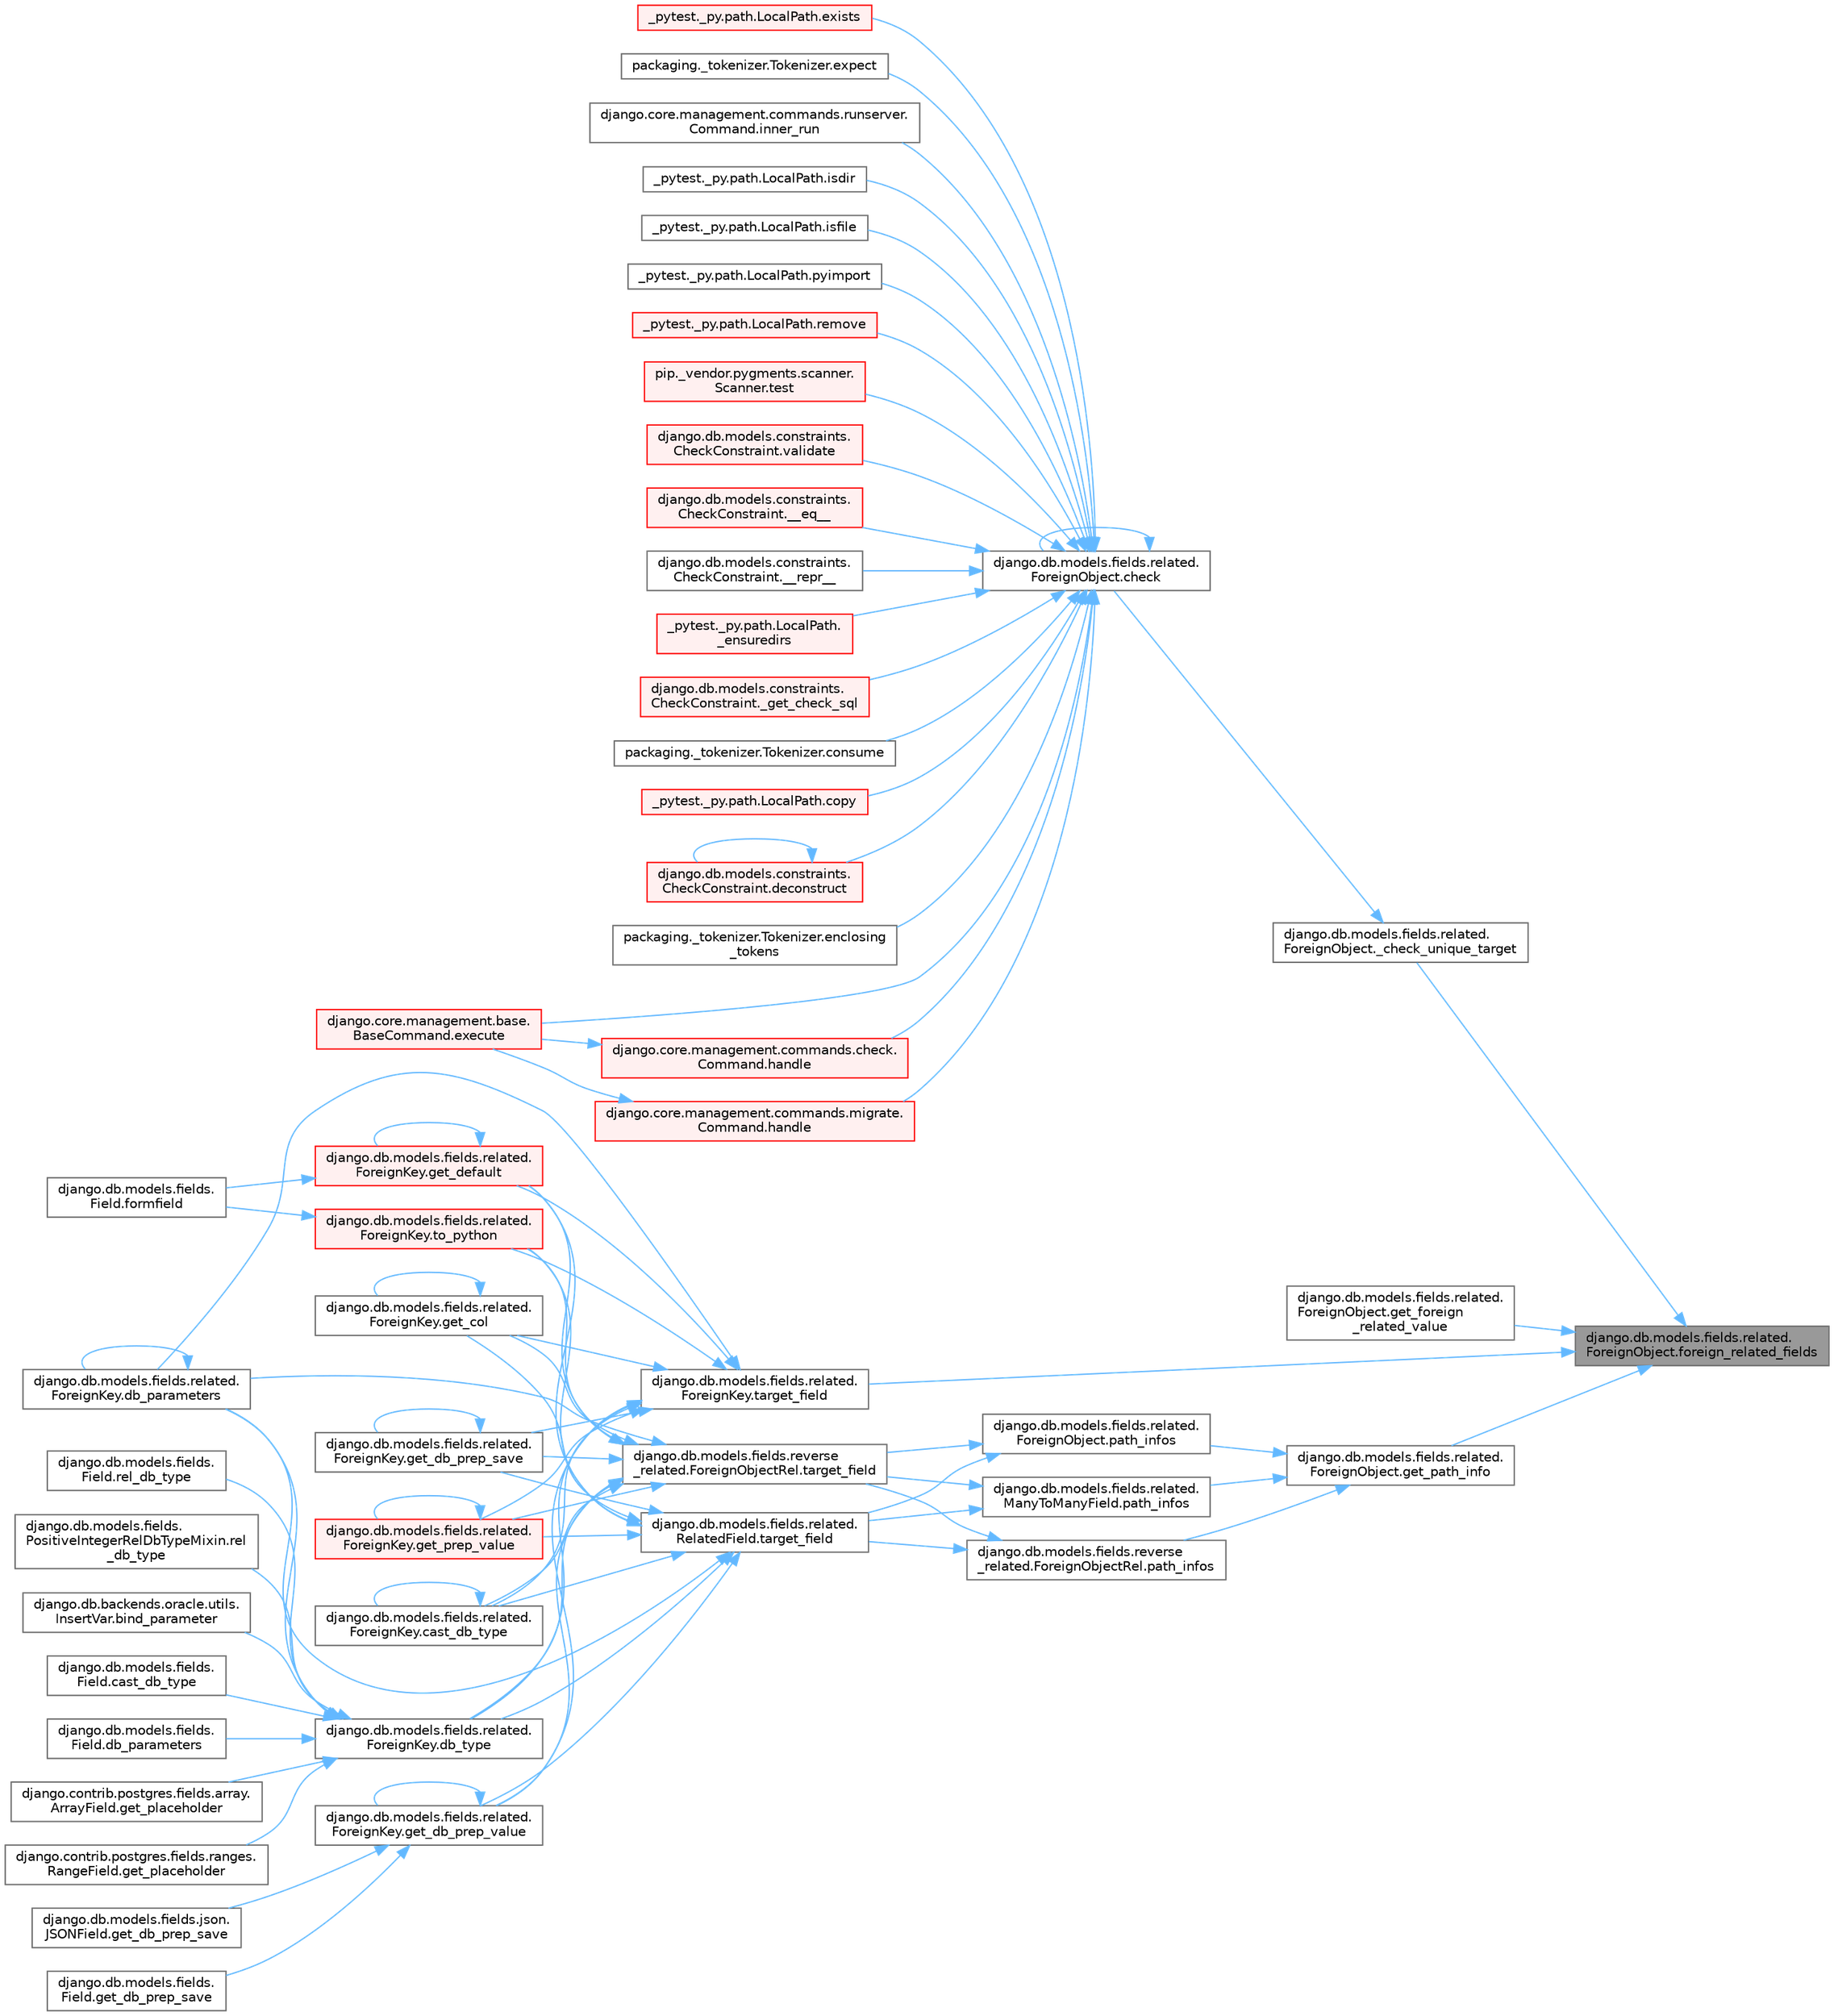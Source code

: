 digraph "django.db.models.fields.related.ForeignObject.foreign_related_fields"
{
 // LATEX_PDF_SIZE
  bgcolor="transparent";
  edge [fontname=Helvetica,fontsize=10,labelfontname=Helvetica,labelfontsize=10];
  node [fontname=Helvetica,fontsize=10,shape=box,height=0.2,width=0.4];
  rankdir="RL";
  Node1 [id="Node000001",label="django.db.models.fields.related.\lForeignObject.foreign_related_fields",height=0.2,width=0.4,color="gray40", fillcolor="grey60", style="filled", fontcolor="black",tooltip=" "];
  Node1 -> Node2 [id="edge1_Node000001_Node000002",dir="back",color="steelblue1",style="solid",tooltip=" "];
  Node2 [id="Node000002",label="django.db.models.fields.related.\lForeignObject._check_unique_target",height=0.2,width=0.4,color="grey40", fillcolor="white", style="filled",URL="$classdjango_1_1db_1_1models_1_1fields_1_1related_1_1_foreign_object.html#a4ed492942d8b8e2da8d7e9e49f7726e2",tooltip=" "];
  Node2 -> Node3 [id="edge2_Node000002_Node000003",dir="back",color="steelblue1",style="solid",tooltip=" "];
  Node3 [id="Node000003",label="django.db.models.fields.related.\lForeignObject.check",height=0.2,width=0.4,color="grey40", fillcolor="white", style="filled",URL="$classdjango_1_1db_1_1models_1_1fields_1_1related_1_1_foreign_object.html#a3f86b34db6a0c837940fd06a738f8874",tooltip=" "];
  Node3 -> Node4 [id="edge3_Node000003_Node000004",dir="back",color="steelblue1",style="solid",tooltip=" "];
  Node4 [id="Node000004",label="django.db.models.constraints.\lCheckConstraint.__eq__",height=0.2,width=0.4,color="red", fillcolor="#FFF0F0", style="filled",URL="$classdjango_1_1db_1_1models_1_1constraints_1_1_check_constraint.html#a55875a553e53009967129f8b8a269475",tooltip=" "];
  Node3 -> Node13 [id="edge4_Node000003_Node000013",dir="back",color="steelblue1",style="solid",tooltip=" "];
  Node13 [id="Node000013",label="django.db.models.constraints.\lCheckConstraint.__repr__",height=0.2,width=0.4,color="grey40", fillcolor="white", style="filled",URL="$classdjango_1_1db_1_1models_1_1constraints_1_1_check_constraint.html#a5ee1e990e7235f77706fa7da45651b5f",tooltip=" "];
  Node3 -> Node14 [id="edge5_Node000003_Node000014",dir="back",color="steelblue1",style="solid",tooltip=" "];
  Node14 [id="Node000014",label="_pytest._py.path.LocalPath.\l_ensuredirs",height=0.2,width=0.4,color="red", fillcolor="#FFF0F0", style="filled",URL="$class__pytest_1_1__py_1_1path_1_1_local_path.html#a0fa56f7616aa9008fbda709b5bd46302",tooltip=" "];
  Node3 -> Node741 [id="edge6_Node000003_Node000741",dir="back",color="steelblue1",style="solid",tooltip=" "];
  Node741 [id="Node000741",label="django.db.models.constraints.\lCheckConstraint._get_check_sql",height=0.2,width=0.4,color="red", fillcolor="#FFF0F0", style="filled",URL="$classdjango_1_1db_1_1models_1_1constraints_1_1_check_constraint.html#ab552e7a1f32342445fc3de884f6602fa",tooltip=" "];
  Node3 -> Node3 [id="edge7_Node000003_Node000003",dir="back",color="steelblue1",style="solid",tooltip=" "];
  Node3 -> Node729 [id="edge8_Node000003_Node000729",dir="back",color="steelblue1",style="solid",tooltip=" "];
  Node729 [id="Node000729",label="packaging._tokenizer.Tokenizer.consume",height=0.2,width=0.4,color="grey40", fillcolor="white", style="filled",URL="$classpackaging_1_1__tokenizer_1_1_tokenizer.html#aff74eaccaae690982aaaba5cb9a4d051",tooltip=" "];
  Node3 -> Node16 [id="edge9_Node000003_Node000016",dir="back",color="steelblue1",style="solid",tooltip=" "];
  Node16 [id="Node000016",label="_pytest._py.path.LocalPath.copy",height=0.2,width=0.4,color="red", fillcolor="#FFF0F0", style="filled",URL="$class__pytest_1_1__py_1_1path_1_1_local_path.html#a9eeecae0b90a7147e6bf23d6ea8fc6c0",tooltip=" "];
  Node3 -> Node744 [id="edge10_Node000003_Node000744",dir="back",color="steelblue1",style="solid",tooltip=" "];
  Node744 [id="Node000744",label="django.db.models.constraints.\lCheckConstraint.deconstruct",height=0.2,width=0.4,color="red", fillcolor="#FFF0F0", style="filled",URL="$classdjango_1_1db_1_1models_1_1constraints_1_1_check_constraint.html#ac92574d84d50d54d9cffa5abb756b970",tooltip=" "];
  Node744 -> Node744 [id="edge11_Node000744_Node000744",dir="back",color="steelblue1",style="solid",tooltip=" "];
  Node3 -> Node745 [id="edge12_Node000003_Node000745",dir="back",color="steelblue1",style="solid",tooltip=" "];
  Node745 [id="Node000745",label="packaging._tokenizer.Tokenizer.enclosing\l_tokens",height=0.2,width=0.4,color="grey40", fillcolor="white", style="filled",URL="$classpackaging_1_1__tokenizer_1_1_tokenizer.html#a27f8cfa7a5ed91e0cba1923b9b18da3d",tooltip=" "];
  Node3 -> Node746 [id="edge13_Node000003_Node000746",dir="back",color="steelblue1",style="solid",tooltip=" "];
  Node746 [id="Node000746",label="django.core.management.base.\lBaseCommand.execute",height=0.2,width=0.4,color="red", fillcolor="#FFF0F0", style="filled",URL="$classdjango_1_1core_1_1management_1_1base_1_1_base_command.html#a5621c1fb51be6a2deff6777d90c25ee0",tooltip=" "];
  Node3 -> Node747 [id="edge14_Node000003_Node000747",dir="back",color="steelblue1",style="solid",tooltip=" "];
  Node747 [id="Node000747",label="_pytest._py.path.LocalPath.exists",height=0.2,width=0.4,color="red", fillcolor="#FFF0F0", style="filled",URL="$class__pytest_1_1__py_1_1path_1_1_local_path.html#a3fbaec6b6f93562fa73a23530e92d148",tooltip=" "];
  Node3 -> Node748 [id="edge15_Node000003_Node000748",dir="back",color="steelblue1",style="solid",tooltip=" "];
  Node748 [id="Node000748",label="packaging._tokenizer.Tokenizer.expect",height=0.2,width=0.4,color="grey40", fillcolor="white", style="filled",URL="$classpackaging_1_1__tokenizer_1_1_tokenizer.html#a151b21b99f387eddd422cd0dcf2064dd",tooltip=" "];
  Node3 -> Node749 [id="edge16_Node000003_Node000749",dir="back",color="steelblue1",style="solid",tooltip=" "];
  Node749 [id="Node000749",label="django.core.management.commands.check.\lCommand.handle",height=0.2,width=0.4,color="red", fillcolor="#FFF0F0", style="filled",URL="$classdjango_1_1core_1_1management_1_1commands_1_1check_1_1_command.html#a4170f8ebcb94254dfffabf874e7c8a37",tooltip=" "];
  Node749 -> Node746 [id="edge17_Node000749_Node000746",dir="back",color="steelblue1",style="solid",tooltip=" "];
  Node3 -> Node879 [id="edge18_Node000003_Node000879",dir="back",color="steelblue1",style="solid",tooltip=" "];
  Node879 [id="Node000879",label="django.core.management.commands.migrate.\lCommand.handle",height=0.2,width=0.4,color="red", fillcolor="#FFF0F0", style="filled",URL="$classdjango_1_1core_1_1management_1_1commands_1_1migrate_1_1_command.html#a659ec347367471d5c828fc3520ebc0fa",tooltip=" "];
  Node879 -> Node746 [id="edge19_Node000879_Node000746",dir="back",color="steelblue1",style="solid",tooltip=" "];
  Node3 -> Node984 [id="edge20_Node000003_Node000984",dir="back",color="steelblue1",style="solid",tooltip=" "];
  Node984 [id="Node000984",label="django.core.management.commands.runserver.\lCommand.inner_run",height=0.2,width=0.4,color="grey40", fillcolor="white", style="filled",URL="$classdjango_1_1core_1_1management_1_1commands_1_1runserver_1_1_command.html#acfb4f8a23c7de4b2d14ba1acbe99e76c",tooltip=" "];
  Node3 -> Node1009 [id="edge21_Node000003_Node001009",dir="back",color="steelblue1",style="solid",tooltip=" "];
  Node1009 [id="Node001009",label="_pytest._py.path.LocalPath.isdir",height=0.2,width=0.4,color="grey40", fillcolor="white", style="filled",URL="$class__pytest_1_1__py_1_1path_1_1_local_path.html#a72eece012fd05a880c867add66eee8ed",tooltip=" "];
  Node3 -> Node1010 [id="edge22_Node000003_Node001010",dir="back",color="steelblue1",style="solid",tooltip=" "];
  Node1010 [id="Node001010",label="_pytest._py.path.LocalPath.isfile",height=0.2,width=0.4,color="grey40", fillcolor="white", style="filled",URL="$class__pytest_1_1__py_1_1path_1_1_local_path.html#a497c5830417224b5ca601bc706ed40fc",tooltip=" "];
  Node3 -> Node1011 [id="edge23_Node000003_Node001011",dir="back",color="steelblue1",style="solid",tooltip=" "];
  Node1011 [id="Node001011",label="_pytest._py.path.LocalPath.pyimport",height=0.2,width=0.4,color="grey40", fillcolor="white", style="filled",URL="$class__pytest_1_1__py_1_1path_1_1_local_path.html#aaf2fbd0a1a8554d138b60c28ca682b75",tooltip=" "];
  Node3 -> Node1012 [id="edge24_Node000003_Node001012",dir="back",color="steelblue1",style="solid",tooltip=" "];
  Node1012 [id="Node001012",label="_pytest._py.path.LocalPath.remove",height=0.2,width=0.4,color="red", fillcolor="#FFF0F0", style="filled",URL="$class__pytest_1_1__py_1_1path_1_1_local_path.html#ab03c51c4d1c02d97ecc0249f7d270d2c",tooltip=" "];
  Node3 -> Node1020 [id="edge25_Node000003_Node001020",dir="back",color="steelblue1",style="solid",tooltip=" "];
  Node1020 [id="Node001020",label="pip._vendor.pygments.scanner.\lScanner.test",height=0.2,width=0.4,color="red", fillcolor="#FFF0F0", style="filled",URL="$classpip_1_1__vendor_1_1pygments_1_1scanner_1_1_scanner.html#a6b521090362821e85c40252b24f39a1c",tooltip=" "];
  Node3 -> Node1022 [id="edge26_Node000003_Node001022",dir="back",color="steelblue1",style="solid",tooltip=" "];
  Node1022 [id="Node001022",label="django.db.models.constraints.\lCheckConstraint.validate",height=0.2,width=0.4,color="red", fillcolor="#FFF0F0", style="filled",URL="$classdjango_1_1db_1_1models_1_1constraints_1_1_check_constraint.html#a0c49f2501ccbac5b7ff5d6bd42ee916a",tooltip=" "];
  Node1 -> Node3176 [id="edge27_Node000001_Node003176",dir="back",color="steelblue1",style="solid",tooltip=" "];
  Node3176 [id="Node003176",label="django.db.models.fields.related.\lForeignObject.get_foreign\l_related_value",height=0.2,width=0.4,color="grey40", fillcolor="white", style="filled",URL="$classdjango_1_1db_1_1models_1_1fields_1_1related_1_1_foreign_object.html#add5a783987db73381e6d4fc07f15f296",tooltip=" "];
  Node1 -> Node2829 [id="edge28_Node000001_Node002829",dir="back",color="steelblue1",style="solid",tooltip=" "];
  Node2829 [id="Node002829",label="django.db.models.fields.related.\lForeignObject.get_path_info",height=0.2,width=0.4,color="grey40", fillcolor="white", style="filled",URL="$classdjango_1_1db_1_1models_1_1fields_1_1related_1_1_foreign_object.html#ae8b2304b4814473492f1c086d66d35b4",tooltip=" "];
  Node2829 -> Node2712 [id="edge29_Node002829_Node002712",dir="back",color="steelblue1",style="solid",tooltip=" "];
  Node2712 [id="Node002712",label="django.db.models.fields.related.\lForeignObject.path_infos",height=0.2,width=0.4,color="grey40", fillcolor="white", style="filled",URL="$classdjango_1_1db_1_1models_1_1fields_1_1related_1_1_foreign_object.html#ac56ab05ff73c3c6f75ac759097d4fda3",tooltip=" "];
  Node2712 -> Node2713 [id="edge30_Node002712_Node002713",dir="back",color="steelblue1",style="solid",tooltip=" "];
  Node2713 [id="Node002713",label="django.db.models.fields.related.\lRelatedField.target_field",height=0.2,width=0.4,color="grey40", fillcolor="white", style="filled",URL="$classdjango_1_1db_1_1models_1_1fields_1_1related_1_1_related_field.html#a029cbf99ddd23283da034c80861467df",tooltip=" "];
  Node2713 -> Node2714 [id="edge31_Node002713_Node002714",dir="back",color="steelblue1",style="solid",tooltip=" "];
  Node2714 [id="Node002714",label="django.db.models.fields.related.\lForeignKey.cast_db_type",height=0.2,width=0.4,color="grey40", fillcolor="white", style="filled",URL="$classdjango_1_1db_1_1models_1_1fields_1_1related_1_1_foreign_key.html#afa6127a4afad5ad58f3cc095411c807c",tooltip=" "];
  Node2714 -> Node2714 [id="edge32_Node002714_Node002714",dir="back",color="steelblue1",style="solid",tooltip=" "];
  Node2713 -> Node1035 [id="edge33_Node002713_Node001035",dir="back",color="steelblue1",style="solid",tooltip=" "];
  Node1035 [id="Node001035",label="django.db.models.fields.related.\lForeignKey.db_parameters",height=0.2,width=0.4,color="grey40", fillcolor="white", style="filled",URL="$classdjango_1_1db_1_1models_1_1fields_1_1related_1_1_foreign_key.html#a9bb6e97f2ec3c5d303511a5b8f06f372",tooltip=" "];
  Node1035 -> Node1035 [id="edge34_Node001035_Node001035",dir="back",color="steelblue1",style="solid",tooltip=" "];
  Node2713 -> Node2715 [id="edge35_Node002713_Node002715",dir="back",color="steelblue1",style="solid",tooltip=" "];
  Node2715 [id="Node002715",label="django.db.models.fields.related.\lForeignKey.db_type",height=0.2,width=0.4,color="grey40", fillcolor="white", style="filled",URL="$classdjango_1_1db_1_1models_1_1fields_1_1related_1_1_foreign_key.html#ae18f933ab8dbe059650fbfeb19ceff97",tooltip=" "];
  Node2715 -> Node1037 [id="edge36_Node002715_Node001037",dir="back",color="steelblue1",style="solid",tooltip=" "];
  Node1037 [id="Node001037",label="django.db.backends.oracle.utils.\lInsertVar.bind_parameter",height=0.2,width=0.4,color="grey40", fillcolor="white", style="filled",URL="$classdjango_1_1db_1_1backends_1_1oracle_1_1utils_1_1_insert_var.html#a6a28fbfb5b953ce33e18cecc2d679ae0",tooltip=" "];
  Node2715 -> Node1032 [id="edge37_Node002715_Node001032",dir="back",color="steelblue1",style="solid",tooltip=" "];
  Node1032 [id="Node001032",label="django.db.models.fields.\lField.cast_db_type",height=0.2,width=0.4,color="grey40", fillcolor="white", style="filled",URL="$classdjango_1_1db_1_1models_1_1fields_1_1_field.html#a1e68c1fb7ad84a2f313ff88c79c9a094",tooltip=" "];
  Node2715 -> Node1034 [id="edge38_Node002715_Node001034",dir="back",color="steelblue1",style="solid",tooltip=" "];
  Node1034 [id="Node001034",label="django.db.models.fields.\lField.db_parameters",height=0.2,width=0.4,color="grey40", fillcolor="white", style="filled",URL="$classdjango_1_1db_1_1models_1_1fields_1_1_field.html#a19d09ceca32fdb237ec7737d9c1c0374",tooltip=" "];
  Node2715 -> Node1035 [id="edge39_Node002715_Node001035",dir="back",color="steelblue1",style="solid",tooltip=" "];
  Node2715 -> Node1038 [id="edge40_Node002715_Node001038",dir="back",color="steelblue1",style="solid",tooltip=" "];
  Node1038 [id="Node001038",label="django.contrib.postgres.fields.array.\lArrayField.get_placeholder",height=0.2,width=0.4,color="grey40", fillcolor="white", style="filled",URL="$classdjango_1_1contrib_1_1postgres_1_1fields_1_1array_1_1_array_field.html#ad9cd434b57888afa1eed280bee05e731",tooltip=" "];
  Node2715 -> Node1039 [id="edge41_Node002715_Node001039",dir="back",color="steelblue1",style="solid",tooltip=" "];
  Node1039 [id="Node001039",label="django.contrib.postgres.fields.ranges.\lRangeField.get_placeholder",height=0.2,width=0.4,color="grey40", fillcolor="white", style="filled",URL="$classdjango_1_1contrib_1_1postgres_1_1fields_1_1ranges_1_1_range_field.html#a83b2e6d873b86981d8e9127a47577b23",tooltip=" "];
  Node2715 -> Node1042 [id="edge42_Node002715_Node001042",dir="back",color="steelblue1",style="solid",tooltip=" "];
  Node1042 [id="Node001042",label="django.db.models.fields.\lField.rel_db_type",height=0.2,width=0.4,color="grey40", fillcolor="white", style="filled",URL="$classdjango_1_1db_1_1models_1_1fields_1_1_field.html#a4a4dd7ca21dbe339ae3a8d043d4bb14c",tooltip=" "];
  Node2715 -> Node1043 [id="edge43_Node002715_Node001043",dir="back",color="steelblue1",style="solid",tooltip=" "];
  Node1043 [id="Node001043",label="django.db.models.fields.\lPositiveIntegerRelDbTypeMixin.rel\l_db_type",height=0.2,width=0.4,color="grey40", fillcolor="white", style="filled",URL="$classdjango_1_1db_1_1models_1_1fields_1_1_positive_integer_rel_db_type_mixin.html#adc2e4fd7a7ddc7f72160d59f8743a864",tooltip=" "];
  Node2713 -> Node2716 [id="edge44_Node002713_Node002716",dir="back",color="steelblue1",style="solid",tooltip=" "];
  Node2716 [id="Node002716",label="django.db.models.fields.related.\lForeignKey.get_col",height=0.2,width=0.4,color="grey40", fillcolor="white", style="filled",URL="$classdjango_1_1db_1_1models_1_1fields_1_1related_1_1_foreign_key.html#ac25426452a798ecddc7124eeea142235",tooltip=" "];
  Node2716 -> Node2716 [id="edge45_Node002716_Node002716",dir="back",color="steelblue1",style="solid",tooltip=" "];
  Node2713 -> Node2717 [id="edge46_Node002713_Node002717",dir="back",color="steelblue1",style="solid",tooltip=" "];
  Node2717 [id="Node002717",label="django.db.models.fields.related.\lForeignKey.get_db_prep_save",height=0.2,width=0.4,color="grey40", fillcolor="white", style="filled",URL="$classdjango_1_1db_1_1models_1_1fields_1_1related_1_1_foreign_key.html#a834be582dca2f9e9f9f76175e85784b8",tooltip=" "];
  Node2717 -> Node2717 [id="edge47_Node002717_Node002717",dir="back",color="steelblue1",style="solid",tooltip=" "];
  Node2713 -> Node2718 [id="edge48_Node002713_Node002718",dir="back",color="steelblue1",style="solid",tooltip=" "];
  Node2718 [id="Node002718",label="django.db.models.fields.related.\lForeignKey.get_db_prep_value",height=0.2,width=0.4,color="grey40", fillcolor="white", style="filled",URL="$classdjango_1_1db_1_1models_1_1fields_1_1related_1_1_foreign_key.html#a969cd73da211d4bd83cb874fd3507e9f",tooltip=" "];
  Node2718 -> Node1282 [id="edge49_Node002718_Node001282",dir="back",color="steelblue1",style="solid",tooltip=" "];
  Node1282 [id="Node001282",label="django.db.models.fields.\lField.get_db_prep_save",height=0.2,width=0.4,color="grey40", fillcolor="white", style="filled",URL="$classdjango_1_1db_1_1models_1_1fields_1_1_field.html#a6ffbf587320e79a62a40af031183c2f2",tooltip=" "];
  Node2718 -> Node1283 [id="edge50_Node002718_Node001283",dir="back",color="steelblue1",style="solid",tooltip=" "];
  Node1283 [id="Node001283",label="django.db.models.fields.json.\lJSONField.get_db_prep_save",height=0.2,width=0.4,color="grey40", fillcolor="white", style="filled",URL="$classdjango_1_1db_1_1models_1_1fields_1_1json_1_1_j_s_o_n_field.html#ab7a67887e20c9c31871531e607b2a133",tooltip=" "];
  Node2718 -> Node2718 [id="edge51_Node002718_Node002718",dir="back",color="steelblue1",style="solid",tooltip=" "];
  Node2713 -> Node2719 [id="edge52_Node002713_Node002719",dir="back",color="steelblue1",style="solid",tooltip=" "];
  Node2719 [id="Node002719",label="django.db.models.fields.related.\lForeignKey.get_default",height=0.2,width=0.4,color="red", fillcolor="#FFF0F0", style="filled",URL="$classdjango_1_1db_1_1models_1_1fields_1_1related_1_1_foreign_key.html#ae5acaba7c9c6c2b46a8ccae9d760d247",tooltip=" "];
  Node2719 -> Node1880 [id="edge53_Node002719_Node001880",dir="back",color="steelblue1",style="solid",tooltip=" "];
  Node1880 [id="Node001880",label="django.db.models.fields.\lField.formfield",height=0.2,width=0.4,color="grey40", fillcolor="white", style="filled",URL="$classdjango_1_1db_1_1models_1_1fields_1_1_field.html#a1822195647a4e308ad17ccbeab6ea120",tooltip=" "];
  Node2719 -> Node2719 [id="edge54_Node002719_Node002719",dir="back",color="steelblue1",style="solid",tooltip=" "];
  Node2713 -> Node2721 [id="edge55_Node002713_Node002721",dir="back",color="steelblue1",style="solid",tooltip=" "];
  Node2721 [id="Node002721",label="django.db.models.fields.related.\lForeignKey.get_prep_value",height=0.2,width=0.4,color="red", fillcolor="#FFF0F0", style="filled",URL="$classdjango_1_1db_1_1models_1_1fields_1_1related_1_1_foreign_key.html#a378a951ff4be6f40df598f0b1d4c214e",tooltip=" "];
  Node2721 -> Node2721 [id="edge56_Node002721_Node002721",dir="back",color="steelblue1",style="solid",tooltip=" "];
  Node2713 -> Node2722 [id="edge57_Node002713_Node002722",dir="back",color="steelblue1",style="solid",tooltip=" "];
  Node2722 [id="Node002722",label="django.db.models.fields.related.\lForeignKey.to_python",height=0.2,width=0.4,color="red", fillcolor="#FFF0F0", style="filled",URL="$classdjango_1_1db_1_1models_1_1fields_1_1related_1_1_foreign_key.html#aeb79ec9107f1511eca2fc20b374f1fc1",tooltip=" "];
  Node2722 -> Node1880 [id="edge58_Node002722_Node001880",dir="back",color="steelblue1",style="solid",tooltip=" "];
  Node2712 -> Node2738 [id="edge59_Node002712_Node002738",dir="back",color="steelblue1",style="solid",tooltip=" "];
  Node2738 [id="Node002738",label="django.db.models.fields.reverse\l_related.ForeignObjectRel.target_field",height=0.2,width=0.4,color="grey40", fillcolor="white", style="filled",URL="$classdjango_1_1db_1_1models_1_1fields_1_1reverse__related_1_1_foreign_object_rel.html#aad1e27532acd88708c6ef63e1eb944a6",tooltip=" "];
  Node2738 -> Node2714 [id="edge60_Node002738_Node002714",dir="back",color="steelblue1",style="solid",tooltip=" "];
  Node2738 -> Node1035 [id="edge61_Node002738_Node001035",dir="back",color="steelblue1",style="solid",tooltip=" "];
  Node2738 -> Node2715 [id="edge62_Node002738_Node002715",dir="back",color="steelblue1",style="solid",tooltip=" "];
  Node2738 -> Node2716 [id="edge63_Node002738_Node002716",dir="back",color="steelblue1",style="solid",tooltip=" "];
  Node2738 -> Node2717 [id="edge64_Node002738_Node002717",dir="back",color="steelblue1",style="solid",tooltip=" "];
  Node2738 -> Node2718 [id="edge65_Node002738_Node002718",dir="back",color="steelblue1",style="solid",tooltip=" "];
  Node2738 -> Node2719 [id="edge66_Node002738_Node002719",dir="back",color="steelblue1",style="solid",tooltip=" "];
  Node2738 -> Node2721 [id="edge67_Node002738_Node002721",dir="back",color="steelblue1",style="solid",tooltip=" "];
  Node2738 -> Node2722 [id="edge68_Node002738_Node002722",dir="back",color="steelblue1",style="solid",tooltip=" "];
  Node2829 -> Node2739 [id="edge69_Node002829_Node002739",dir="back",color="steelblue1",style="solid",tooltip=" "];
  Node2739 [id="Node002739",label="django.db.models.fields.related.\lManyToManyField.path_infos",height=0.2,width=0.4,color="grey40", fillcolor="white", style="filled",URL="$classdjango_1_1db_1_1models_1_1fields_1_1related_1_1_many_to_many_field.html#afde16207bf35abf3eff89094087b3010",tooltip=" "];
  Node2739 -> Node2713 [id="edge70_Node002739_Node002713",dir="back",color="steelblue1",style="solid",tooltip=" "];
  Node2739 -> Node2738 [id="edge71_Node002739_Node002738",dir="back",color="steelblue1",style="solid",tooltip=" "];
  Node2829 -> Node2740 [id="edge72_Node002829_Node002740",dir="back",color="steelblue1",style="solid",tooltip=" "];
  Node2740 [id="Node002740",label="django.db.models.fields.reverse\l_related.ForeignObjectRel.path_infos",height=0.2,width=0.4,color="grey40", fillcolor="white", style="filled",URL="$classdjango_1_1db_1_1models_1_1fields_1_1reverse__related_1_1_foreign_object_rel.html#a9de088635d49893f812a20db0e2de831",tooltip=" "];
  Node2740 -> Node2713 [id="edge73_Node002740_Node002713",dir="back",color="steelblue1",style="solid",tooltip=" "];
  Node2740 -> Node2738 [id="edge74_Node002740_Node002738",dir="back",color="steelblue1",style="solid",tooltip=" "];
  Node1 -> Node3177 [id="edge75_Node000001_Node003177",dir="back",color="steelblue1",style="solid",tooltip=" "];
  Node3177 [id="Node003177",label="django.db.models.fields.related.\lForeignKey.target_field",height=0.2,width=0.4,color="grey40", fillcolor="white", style="filled",URL="$classdjango_1_1db_1_1models_1_1fields_1_1related_1_1_foreign_key.html#a7e98ceb17ffd4d2e7db7204947ecf3f4",tooltip=" "];
  Node3177 -> Node2714 [id="edge76_Node003177_Node002714",dir="back",color="steelblue1",style="solid",tooltip=" "];
  Node3177 -> Node1035 [id="edge77_Node003177_Node001035",dir="back",color="steelblue1",style="solid",tooltip=" "];
  Node3177 -> Node2715 [id="edge78_Node003177_Node002715",dir="back",color="steelblue1",style="solid",tooltip=" "];
  Node3177 -> Node2716 [id="edge79_Node003177_Node002716",dir="back",color="steelblue1",style="solid",tooltip=" "];
  Node3177 -> Node2717 [id="edge80_Node003177_Node002717",dir="back",color="steelblue1",style="solid",tooltip=" "];
  Node3177 -> Node2718 [id="edge81_Node003177_Node002718",dir="back",color="steelblue1",style="solid",tooltip=" "];
  Node3177 -> Node2719 [id="edge82_Node003177_Node002719",dir="back",color="steelblue1",style="solid",tooltip=" "];
  Node3177 -> Node2721 [id="edge83_Node003177_Node002721",dir="back",color="steelblue1",style="solid",tooltip=" "];
  Node3177 -> Node2722 [id="edge84_Node003177_Node002722",dir="back",color="steelblue1",style="solid",tooltip=" "];
}
